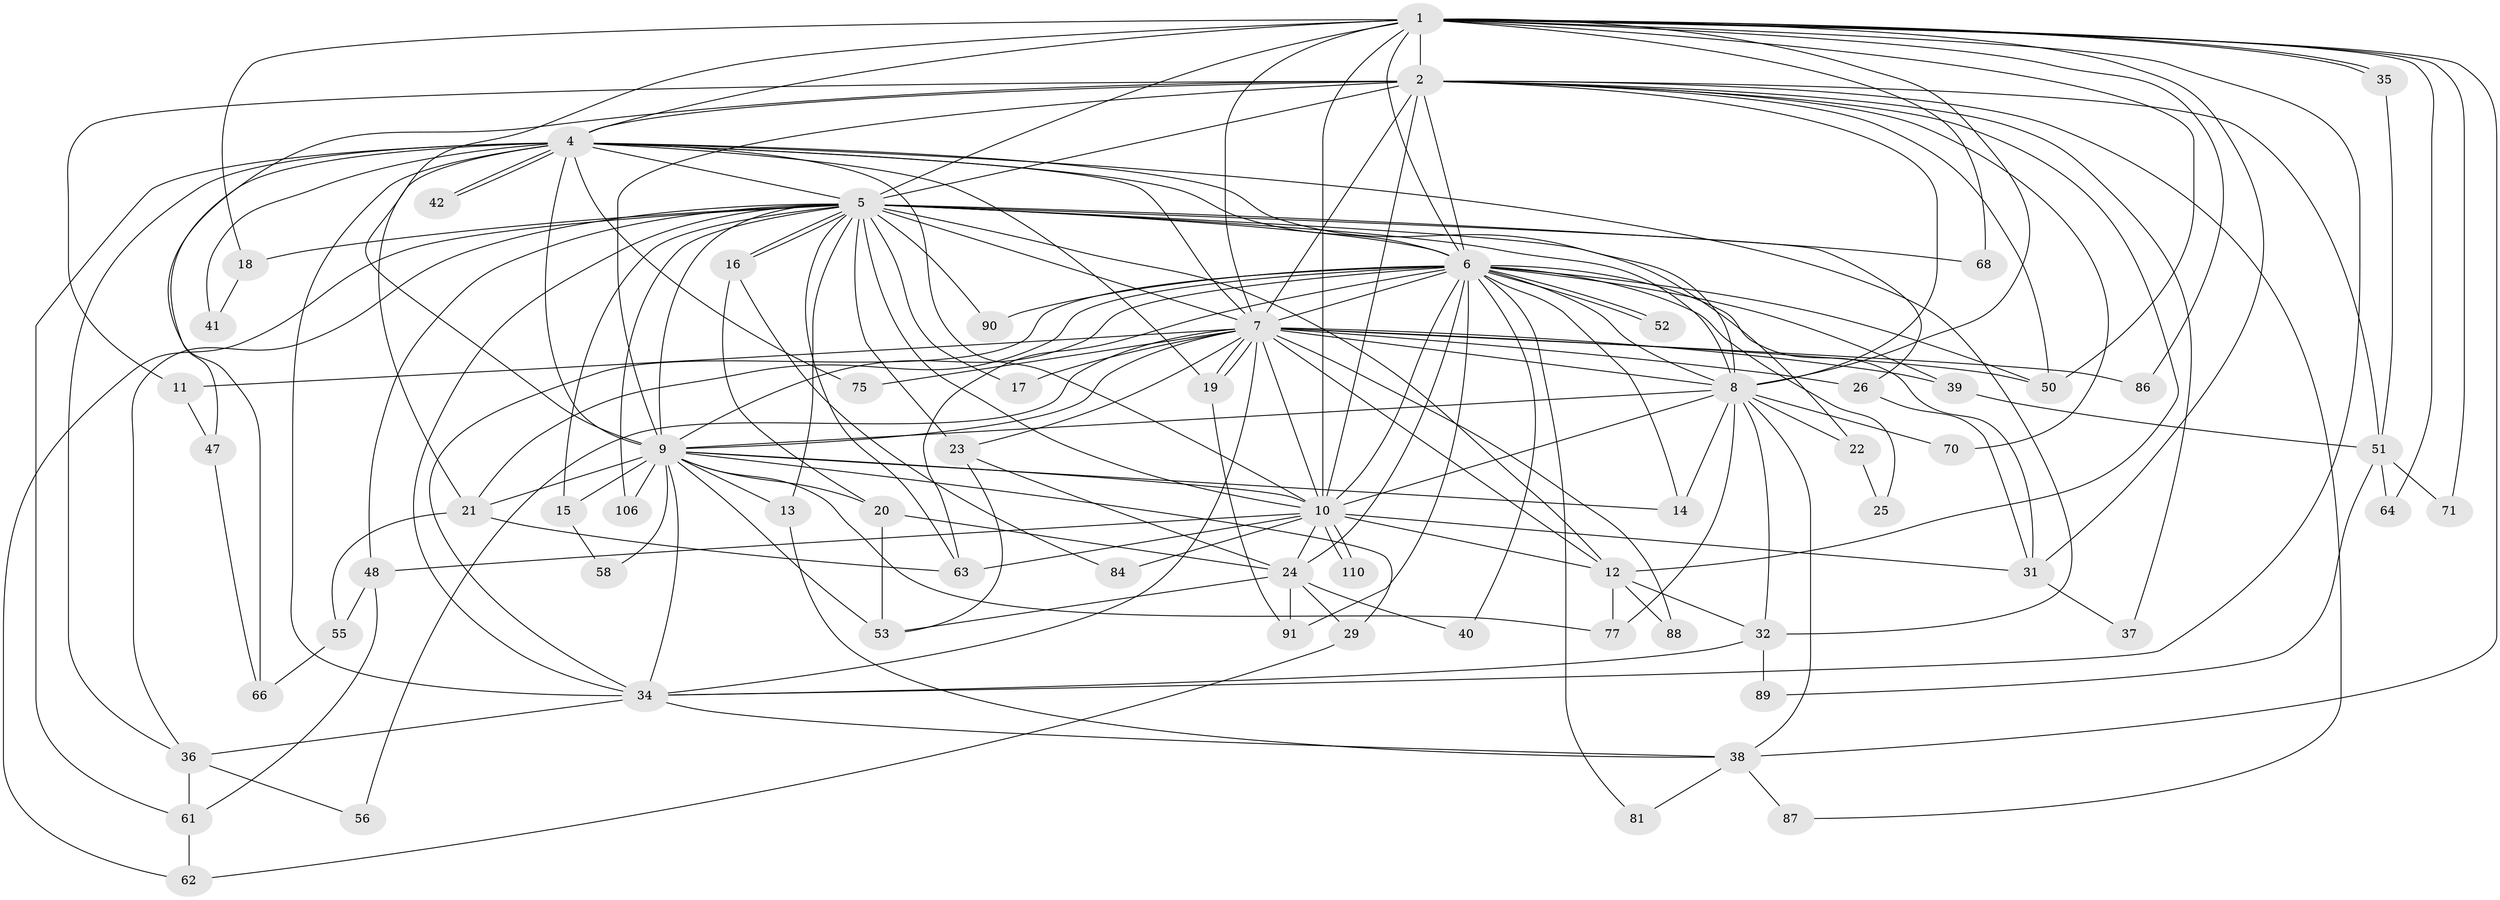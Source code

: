 // original degree distribution, {20: 0.009009009009009009, 11: 0.009009009009009009, 17: 0.009009009009009009, 21: 0.009009009009009009, 27: 0.009009009009009009, 26: 0.009009009009009009, 22: 0.009009009009009009, 15: 0.009009009009009009, 23: 0.009009009009009009, 24: 0.009009009009009009, 3: 0.2072072072072072, 5: 0.07207207207207207, 4: 0.09009009009009009, 2: 0.5045045045045045, 8: 0.009009009009009009, 7: 0.009009009009009009, 6: 0.018018018018018018}
// Generated by graph-tools (version 1.1) at 2025/17/03/04/25 18:17:33]
// undirected, 66 vertices, 180 edges
graph export_dot {
graph [start="1"]
  node [color=gray90,style=filled];
  1 [super="+60"];
  2 [super="+49+3"];
  4;
  5 [super="+69"];
  6 [super="+73+27"];
  7 [super="+28"];
  8;
  9;
  10 [super="+74"];
  11;
  12 [super="+33"];
  13;
  14 [super="+93"];
  15;
  16;
  17;
  18;
  19 [super="+101+67"];
  20 [super="+30"];
  21;
  22;
  23;
  24 [super="+79"];
  25;
  26 [super="+98"];
  29;
  31 [super="+43"];
  32 [super="+45"];
  34 [super="+57+104+94"];
  35;
  36 [super="+65"];
  37;
  38 [super="+59"];
  39;
  40;
  41;
  42;
  47;
  48;
  50 [super="+111+92"];
  51;
  52;
  53 [super="+109+83+54"];
  55 [super="+103"];
  56;
  58;
  61 [super="+99"];
  62;
  63 [super="+80+72"];
  64;
  66;
  68;
  70;
  71;
  75;
  77 [super="+85"];
  81;
  84;
  86;
  87;
  88;
  89;
  90;
  91 [super="+95"];
  106;
  110;
  1 -- 2 [weight=3];
  1 -- 4;
  1 -- 5;
  1 -- 6;
  1 -- 7;
  1 -- 8;
  1 -- 9;
  1 -- 10 [weight=3];
  1 -- 18;
  1 -- 31;
  1 -- 35;
  1 -- 35;
  1 -- 64;
  1 -- 68;
  1 -- 86;
  1 -- 71;
  1 -- 50;
  1 -- 34;
  1 -- 38;
  2 -- 4 [weight=2];
  2 -- 5 [weight=3];
  2 -- 6 [weight=3];
  2 -- 7 [weight=2];
  2 -- 8 [weight=2];
  2 -- 9 [weight=4];
  2 -- 10 [weight=3];
  2 -- 11;
  2 -- 50;
  2 -- 66;
  2 -- 37;
  2 -- 12;
  2 -- 70;
  2 -- 51;
  2 -- 87;
  4 -- 5;
  4 -- 6;
  4 -- 7;
  4 -- 8;
  4 -- 9;
  4 -- 10 [weight=2];
  4 -- 21;
  4 -- 32;
  4 -- 34;
  4 -- 41;
  4 -- 42;
  4 -- 42;
  4 -- 47;
  4 -- 61;
  4 -- 75;
  4 -- 19;
  4 -- 36;
  5 -- 6;
  5 -- 7;
  5 -- 8;
  5 -- 9;
  5 -- 10;
  5 -- 13;
  5 -- 15;
  5 -- 16;
  5 -- 16;
  5 -- 17;
  5 -- 18;
  5 -- 22;
  5 -- 23;
  5 -- 26;
  5 -- 36;
  5 -- 48;
  5 -- 68;
  5 -- 90;
  5 -- 106;
  5 -- 63;
  5 -- 12;
  5 -- 34;
  5 -- 62;
  6 -- 7;
  6 -- 8;
  6 -- 9;
  6 -- 10 [weight=2];
  6 -- 14;
  6 -- 24;
  6 -- 25;
  6 -- 34;
  6 -- 39;
  6 -- 40;
  6 -- 50;
  6 -- 52;
  6 -- 52;
  6 -- 63;
  6 -- 81;
  6 -- 90;
  6 -- 91;
  6 -- 31;
  6 -- 21;
  7 -- 8;
  7 -- 9;
  7 -- 10 [weight=2];
  7 -- 11;
  7 -- 17;
  7 -- 19 [weight=2];
  7 -- 19;
  7 -- 23;
  7 -- 26;
  7 -- 56;
  7 -- 75;
  7 -- 86;
  7 -- 88;
  7 -- 34;
  7 -- 39;
  7 -- 50;
  7 -- 12;
  8 -- 9;
  8 -- 10;
  8 -- 22;
  8 -- 38;
  8 -- 70;
  8 -- 14;
  8 -- 32;
  8 -- 77;
  9 -- 10;
  9 -- 13;
  9 -- 14;
  9 -- 15;
  9 -- 20;
  9 -- 21;
  9 -- 29;
  9 -- 58;
  9 -- 77;
  9 -- 106;
  9 -- 34;
  9 -- 53 [weight=2];
  10 -- 12;
  10 -- 24;
  10 -- 31;
  10 -- 48;
  10 -- 63 [weight=2];
  10 -- 84;
  10 -- 110;
  10 -- 110;
  11 -- 47;
  12 -- 32;
  12 -- 88;
  12 -- 77;
  13 -- 38;
  15 -- 58;
  16 -- 20;
  16 -- 84;
  18 -- 41;
  19 -- 91;
  20 -- 24;
  20 -- 53;
  21 -- 55;
  21 -- 63;
  22 -- 25;
  23 -- 24;
  23 -- 53;
  24 -- 29;
  24 -- 40;
  24 -- 53;
  24 -- 91;
  26 -- 31;
  29 -- 62;
  31 -- 37;
  32 -- 89;
  32 -- 34;
  34 -- 36;
  34 -- 38;
  35 -- 51;
  36 -- 56;
  36 -- 61;
  38 -- 81;
  38 -- 87;
  39 -- 51;
  47 -- 66;
  48 -- 55;
  48 -- 61;
  51 -- 64;
  51 -- 71;
  51 -- 89;
  55 -- 66;
  61 -- 62;
}
